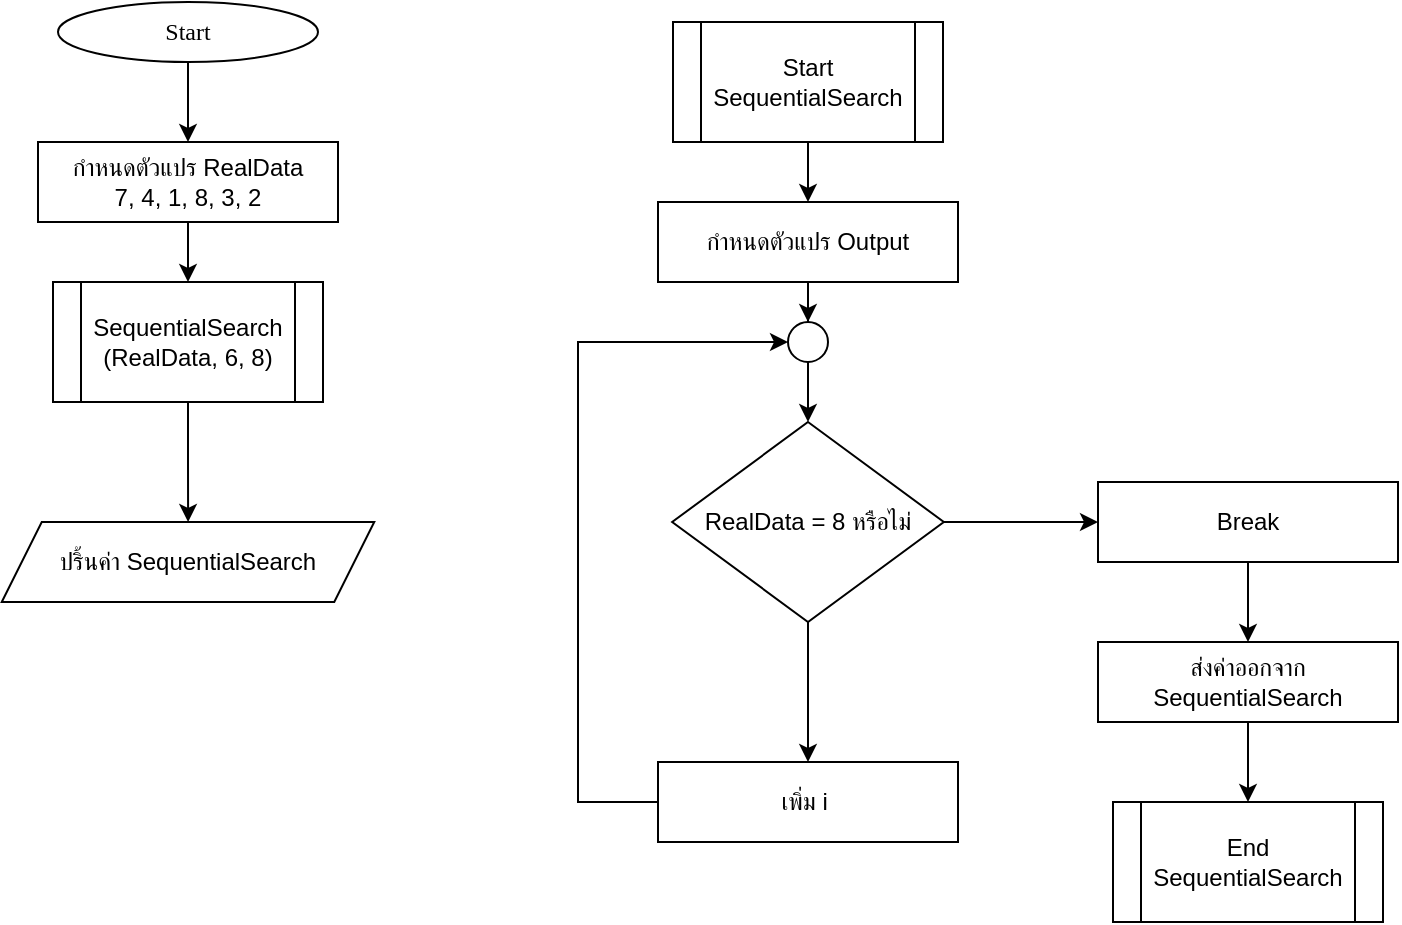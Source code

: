 <mxfile version="25.0.3">
  <diagram name="Page-1" id="seX-xeZQWfRZG2hzAD2O">
    <mxGraphModel dx="1445" dy="1423" grid="1" gridSize="10" guides="1" tooltips="1" connect="1" arrows="1" fold="1" page="1" pageScale="1" pageWidth="850" pageHeight="1100" math="0" shadow="0">
      <root>
        <mxCell id="0" />
        <mxCell id="1" parent="0" />
        <mxCell id="qHf3B6MGzQlvMGt3Hq3a-3" value="" style="edgeStyle=orthogonalEdgeStyle;rounded=0;orthogonalLoop=1;jettySize=auto;html=1;" parent="1" source="qHf3B6MGzQlvMGt3Hq3a-1" edge="1">
          <mxGeometry relative="1" as="geometry">
            <mxPoint x="-475" y="-970" as="targetPoint" />
          </mxGeometry>
        </mxCell>
        <mxCell id="qHf3B6MGzQlvMGt3Hq3a-1" value="&lt;font data-font-src=&quot;https://fonts.googleapis.com/css?family=Sarabun&quot; face=&quot;Sarabun&quot;&gt;Start&lt;/font&gt;" style="ellipse;whiteSpace=wrap;html=1;" parent="1" vertex="1">
          <mxGeometry x="-540.0" y="-1040" width="130" height="30" as="geometry" />
        </mxCell>
        <mxCell id="qHf3B6MGzQlvMGt3Hq3a-7" value="" style="edgeStyle=orthogonalEdgeStyle;rounded=0;orthogonalLoop=1;jettySize=auto;html=1;" parent="1" source="qHf3B6MGzQlvMGt3Hq3a-4" target="qHf3B6MGzQlvMGt3Hq3a-6" edge="1">
          <mxGeometry relative="1" as="geometry" />
        </mxCell>
        <mxCell id="qHf3B6MGzQlvMGt3Hq3a-4" value="กำหนดตัวแปร&amp;nbsp;RealData&lt;div&gt;7, 4, 1, 8, 3, 2&lt;/div&gt;" style="rounded=0;whiteSpace=wrap;html=1;" parent="1" vertex="1">
          <mxGeometry x="-550" y="-970" width="150" height="40" as="geometry" />
        </mxCell>
        <mxCell id="qHf3B6MGzQlvMGt3Hq3a-9" value="" style="edgeStyle=orthogonalEdgeStyle;rounded=0;orthogonalLoop=1;jettySize=auto;html=1;" parent="1" source="qHf3B6MGzQlvMGt3Hq3a-6" target="qHf3B6MGzQlvMGt3Hq3a-8" edge="1">
          <mxGeometry relative="1" as="geometry" />
        </mxCell>
        <mxCell id="qHf3B6MGzQlvMGt3Hq3a-6" value="SequentialSearch&lt;div&gt;(RealData, 6, 8)&lt;/div&gt;" style="shape=process;whiteSpace=wrap;html=1;backgroundOutline=1;" parent="1" vertex="1">
          <mxGeometry x="-542.5" y="-900" width="135" height="60" as="geometry" />
        </mxCell>
        <mxCell id="qHf3B6MGzQlvMGt3Hq3a-8" value="ปริ้นค่า&amp;nbsp;SequentialSearch" style="shape=parallelogram;perimeter=parallelogramPerimeter;whiteSpace=wrap;html=1;fixedSize=1;" parent="1" vertex="1">
          <mxGeometry x="-568.12" y="-780" width="186.25" height="40" as="geometry" />
        </mxCell>
        <mxCell id="R1RBBcDjvuozC0h5hfyW-2" value="" style="edgeStyle=orthogonalEdgeStyle;rounded=0;orthogonalLoop=1;jettySize=auto;html=1;" edge="1" parent="1" source="qHf3B6MGzQlvMGt3Hq3a-10" target="R1RBBcDjvuozC0h5hfyW-1">
          <mxGeometry relative="1" as="geometry" />
        </mxCell>
        <mxCell id="qHf3B6MGzQlvMGt3Hq3a-10" value="&lt;div&gt;Start&lt;/div&gt;SequentialSearch" style="shape=process;whiteSpace=wrap;html=1;backgroundOutline=1;" parent="1" vertex="1">
          <mxGeometry x="-232.5" y="-1030" width="135" height="60" as="geometry" />
        </mxCell>
        <mxCell id="R1RBBcDjvuozC0h5hfyW-12" style="edgeStyle=orthogonalEdgeStyle;rounded=0;orthogonalLoop=1;jettySize=auto;html=1;entryX=0.5;entryY=0;entryDx=0;entryDy=0;" edge="1" parent="1" source="R1RBBcDjvuozC0h5hfyW-1" target="R1RBBcDjvuozC0h5hfyW-10">
          <mxGeometry relative="1" as="geometry" />
        </mxCell>
        <mxCell id="R1RBBcDjvuozC0h5hfyW-1" value="กำหนดตัวแปร Output" style="rounded=0;whiteSpace=wrap;html=1;" vertex="1" parent="1">
          <mxGeometry x="-240" y="-940" width="150" height="40" as="geometry" />
        </mxCell>
        <mxCell id="R1RBBcDjvuozC0h5hfyW-9" value="" style="edgeStyle=orthogonalEdgeStyle;rounded=0;orthogonalLoop=1;jettySize=auto;html=1;" edge="1" parent="1" source="R1RBBcDjvuozC0h5hfyW-4" target="R1RBBcDjvuozC0h5hfyW-8">
          <mxGeometry relative="1" as="geometry" />
        </mxCell>
        <mxCell id="R1RBBcDjvuozC0h5hfyW-22" value="" style="edgeStyle=orthogonalEdgeStyle;rounded=0;orthogonalLoop=1;jettySize=auto;html=1;" edge="1" parent="1" source="R1RBBcDjvuozC0h5hfyW-4" target="R1RBBcDjvuozC0h5hfyW-18">
          <mxGeometry relative="1" as="geometry" />
        </mxCell>
        <mxCell id="R1RBBcDjvuozC0h5hfyW-4" value="RealData = 8 หรือไม่" style="rhombus;whiteSpace=wrap;html=1;" vertex="1" parent="1">
          <mxGeometry x="-232.92" y="-830" width="135.84" height="100" as="geometry" />
        </mxCell>
        <mxCell id="R1RBBcDjvuozC0h5hfyW-21" value="" style="edgeStyle=orthogonalEdgeStyle;rounded=0;orthogonalLoop=1;jettySize=auto;html=1;" edge="1" parent="1" source="R1RBBcDjvuozC0h5hfyW-6" target="R1RBBcDjvuozC0h5hfyW-16">
          <mxGeometry relative="1" as="geometry" />
        </mxCell>
        <mxCell id="R1RBBcDjvuozC0h5hfyW-6" value="ส่งค่าออกจาก&lt;div&gt;SequentialSearch&lt;/div&gt;" style="rounded=0;whiteSpace=wrap;html=1;" vertex="1" parent="1">
          <mxGeometry x="-20" y="-720" width="150" height="40" as="geometry" />
        </mxCell>
        <mxCell id="R1RBBcDjvuozC0h5hfyW-15" style="edgeStyle=orthogonalEdgeStyle;rounded=0;orthogonalLoop=1;jettySize=auto;html=1;entryX=0;entryY=0.5;entryDx=0;entryDy=0;" edge="1" parent="1" source="R1RBBcDjvuozC0h5hfyW-8" target="R1RBBcDjvuozC0h5hfyW-10">
          <mxGeometry relative="1" as="geometry">
            <Array as="points">
              <mxPoint x="-280" y="-640" />
              <mxPoint x="-280" y="-870" />
            </Array>
          </mxGeometry>
        </mxCell>
        <mxCell id="R1RBBcDjvuozC0h5hfyW-8" value="เพิ่ม i&amp;nbsp;" style="rounded=0;whiteSpace=wrap;html=1;" vertex="1" parent="1">
          <mxGeometry x="-240" y="-660" width="150" height="40" as="geometry" />
        </mxCell>
        <mxCell id="R1RBBcDjvuozC0h5hfyW-13" value="" style="edgeStyle=orthogonalEdgeStyle;rounded=0;orthogonalLoop=1;jettySize=auto;html=1;" edge="1" parent="1" source="R1RBBcDjvuozC0h5hfyW-10" target="R1RBBcDjvuozC0h5hfyW-4">
          <mxGeometry relative="1" as="geometry" />
        </mxCell>
        <mxCell id="R1RBBcDjvuozC0h5hfyW-10" value="" style="ellipse;whiteSpace=wrap;html=1;aspect=fixed;" vertex="1" parent="1">
          <mxGeometry x="-175" y="-880" width="20" height="20" as="geometry" />
        </mxCell>
        <mxCell id="R1RBBcDjvuozC0h5hfyW-16" value="&lt;div&gt;End&lt;/div&gt;SequentialSearch" style="shape=process;whiteSpace=wrap;html=1;backgroundOutline=1;" vertex="1" parent="1">
          <mxGeometry x="-12.5" y="-640" width="135" height="60" as="geometry" />
        </mxCell>
        <mxCell id="R1RBBcDjvuozC0h5hfyW-20" style="edgeStyle=orthogonalEdgeStyle;rounded=0;orthogonalLoop=1;jettySize=auto;html=1;entryX=0.5;entryY=0;entryDx=0;entryDy=0;" edge="1" parent="1" source="R1RBBcDjvuozC0h5hfyW-18" target="R1RBBcDjvuozC0h5hfyW-6">
          <mxGeometry relative="1" as="geometry" />
        </mxCell>
        <mxCell id="R1RBBcDjvuozC0h5hfyW-18" value="Break" style="rounded=0;whiteSpace=wrap;html=1;" vertex="1" parent="1">
          <mxGeometry x="-20" y="-800" width="150" height="40" as="geometry" />
        </mxCell>
      </root>
    </mxGraphModel>
  </diagram>
</mxfile>
